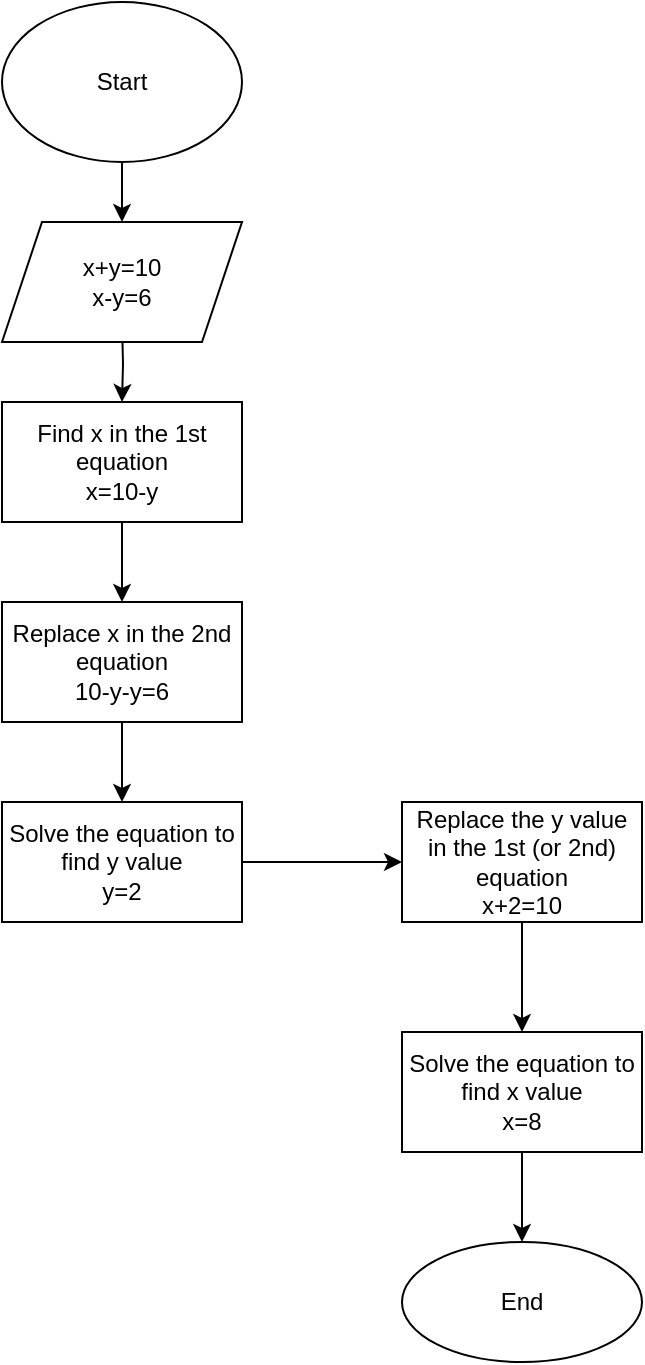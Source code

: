 <mxfile version="15.0.6" type="github">
  <diagram id="C5RBs43oDa-KdzZeNtuy" name="Page-1">
    <mxGraphModel dx="1206" dy="790" grid="1" gridSize="10" guides="1" tooltips="1" connect="1" arrows="1" fold="1" page="1" pageScale="1" pageWidth="827" pageHeight="1169" math="0" shadow="0">
      <root>
        <mxCell id="WIyWlLk6GJQsqaUBKTNV-0" />
        <mxCell id="WIyWlLk6GJQsqaUBKTNV-1" parent="WIyWlLk6GJQsqaUBKTNV-0" />
        <mxCell id="WN-bvlNBx2fETFW08M-U-3" value="" style="edgeStyle=orthogonalEdgeStyle;rounded=0;orthogonalLoop=1;jettySize=auto;html=1;" edge="1" parent="WIyWlLk6GJQsqaUBKTNV-1">
          <mxGeometry relative="1" as="geometry">
            <mxPoint x="220" y="120" as="sourcePoint" />
            <mxPoint x="220" y="150" as="targetPoint" />
          </mxGeometry>
        </mxCell>
        <mxCell id="WN-bvlNBx2fETFW08M-U-21" value="" style="edgeStyle=orthogonalEdgeStyle;rounded=0;orthogonalLoop=1;jettySize=auto;html=1;" edge="1" parent="WIyWlLk6GJQsqaUBKTNV-1" target="WN-bvlNBx2fETFW08M-U-4">
          <mxGeometry relative="1" as="geometry">
            <mxPoint x="220" y="200" as="sourcePoint" />
          </mxGeometry>
        </mxCell>
        <mxCell id="WN-bvlNBx2fETFW08M-U-8" value="" style="edgeStyle=orthogonalEdgeStyle;rounded=0;orthogonalLoop=1;jettySize=auto;html=1;" edge="1" parent="WIyWlLk6GJQsqaUBKTNV-1" source="WN-bvlNBx2fETFW08M-U-4" target="WN-bvlNBx2fETFW08M-U-7">
          <mxGeometry relative="1" as="geometry" />
        </mxCell>
        <mxCell id="WN-bvlNBx2fETFW08M-U-4" value="&lt;div&gt;Find x in the 1st equation&lt;/div&gt;&lt;div&gt;x=10-y&lt;br&gt;&lt;/div&gt;" style="rounded=0;whiteSpace=wrap;html=1;" vertex="1" parent="WIyWlLk6GJQsqaUBKTNV-1">
          <mxGeometry x="160" y="240" width="120" height="60" as="geometry" />
        </mxCell>
        <mxCell id="WN-bvlNBx2fETFW08M-U-10" value="" style="edgeStyle=orthogonalEdgeStyle;rounded=0;orthogonalLoop=1;jettySize=auto;html=1;" edge="1" parent="WIyWlLk6GJQsqaUBKTNV-1" source="WN-bvlNBx2fETFW08M-U-7" target="WN-bvlNBx2fETFW08M-U-9">
          <mxGeometry relative="1" as="geometry" />
        </mxCell>
        <mxCell id="WN-bvlNBx2fETFW08M-U-7" value="&lt;div&gt;Replace x in the 2nd equation&lt;/div&gt;&lt;div&gt;10-y-y=6&lt;br&gt;&lt;/div&gt;" style="whiteSpace=wrap;html=1;rounded=0;" vertex="1" parent="WIyWlLk6GJQsqaUBKTNV-1">
          <mxGeometry x="160" y="340" width="120" height="60" as="geometry" />
        </mxCell>
        <mxCell id="WN-bvlNBx2fETFW08M-U-12" value="" style="edgeStyle=orthogonalEdgeStyle;rounded=0;orthogonalLoop=1;jettySize=auto;html=1;" edge="1" parent="WIyWlLk6GJQsqaUBKTNV-1" source="WN-bvlNBx2fETFW08M-U-9" target="WN-bvlNBx2fETFW08M-U-11">
          <mxGeometry relative="1" as="geometry" />
        </mxCell>
        <mxCell id="WN-bvlNBx2fETFW08M-U-9" value="Solve the equation to find y value&lt;div&gt;y=2&lt;br&gt;&lt;/div&gt;" style="whiteSpace=wrap;html=1;rounded=0;" vertex="1" parent="WIyWlLk6GJQsqaUBKTNV-1">
          <mxGeometry x="160" y="440" width="120" height="60" as="geometry" />
        </mxCell>
        <mxCell id="WN-bvlNBx2fETFW08M-U-14" value="" style="edgeStyle=orthogonalEdgeStyle;rounded=0;orthogonalLoop=1;jettySize=auto;html=1;" edge="1" parent="WIyWlLk6GJQsqaUBKTNV-1" source="WN-bvlNBx2fETFW08M-U-11" target="WN-bvlNBx2fETFW08M-U-13">
          <mxGeometry relative="1" as="geometry" />
        </mxCell>
        <mxCell id="WN-bvlNBx2fETFW08M-U-11" value="&lt;div&gt;Replace the y value in the 1st (or 2nd) equation&lt;/div&gt;&lt;div&gt;x+2=10&lt;br&gt;&lt;/div&gt;" style="whiteSpace=wrap;html=1;rounded=0;" vertex="1" parent="WIyWlLk6GJQsqaUBKTNV-1">
          <mxGeometry x="360" y="440" width="120" height="60" as="geometry" />
        </mxCell>
        <mxCell id="WN-bvlNBx2fETFW08M-U-16" value="" style="edgeStyle=orthogonalEdgeStyle;rounded=0;orthogonalLoop=1;jettySize=auto;html=1;" edge="1" parent="WIyWlLk6GJQsqaUBKTNV-1" source="WN-bvlNBx2fETFW08M-U-13" target="WN-bvlNBx2fETFW08M-U-15">
          <mxGeometry relative="1" as="geometry" />
        </mxCell>
        <mxCell id="WN-bvlNBx2fETFW08M-U-13" value="&lt;div&gt;Solve the equation to find x value&lt;/div&gt;&lt;div&gt;x=8&lt;br&gt;&lt;/div&gt;" style="whiteSpace=wrap;html=1;rounded=0;" vertex="1" parent="WIyWlLk6GJQsqaUBKTNV-1">
          <mxGeometry x="360" y="555" width="120" height="60" as="geometry" />
        </mxCell>
        <mxCell id="WN-bvlNBx2fETFW08M-U-15" value="End" style="ellipse;whiteSpace=wrap;html=1;rounded=0;" vertex="1" parent="WIyWlLk6GJQsqaUBKTNV-1">
          <mxGeometry x="360" y="660" width="120" height="60" as="geometry" />
        </mxCell>
        <mxCell id="WN-bvlNBx2fETFW08M-U-19" value="Start" style="ellipse;whiteSpace=wrap;html=1;" vertex="1" parent="WIyWlLk6GJQsqaUBKTNV-1">
          <mxGeometry x="160" y="40" width="120" height="80" as="geometry" />
        </mxCell>
        <mxCell id="WN-bvlNBx2fETFW08M-U-22" value="&lt;div&gt;x+y=10&lt;/div&gt;&lt;div&gt;x-y=6&lt;br&gt;&lt;/div&gt;" style="shape=parallelogram;perimeter=parallelogramPerimeter;whiteSpace=wrap;html=1;fixedSize=1;" vertex="1" parent="WIyWlLk6GJQsqaUBKTNV-1">
          <mxGeometry x="160" y="150" width="120" height="60" as="geometry" />
        </mxCell>
      </root>
    </mxGraphModel>
  </diagram>
</mxfile>
